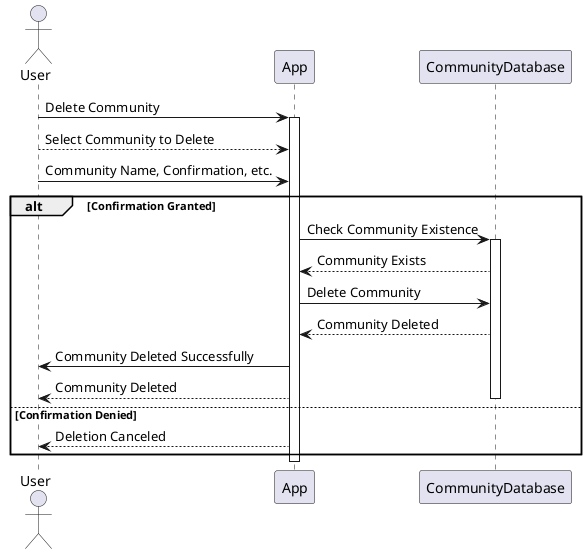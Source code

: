 @startuml DeleteCommunitySequece
actor User
User -> App: Delete Community
activate App

User --> App: Select Community to Delete
User -> App: Community Name, Confirmation, etc.

alt Confirmation Granted
    App -> CommunityDatabase: Check Community Existence
    activate CommunityDatabase
    App <-- CommunityDatabase: Community Exists
    App -> CommunityDatabase: Delete Community
    App <-- CommunityDatabase: Community Deleted
    App -> User: Community Deleted Successfully
    User <-- App: Community Deleted
    deactivate CommunityDatabase
else Confirmation Denied
    App --> User: Deletion Canceled
end

deactivate App
@enduml